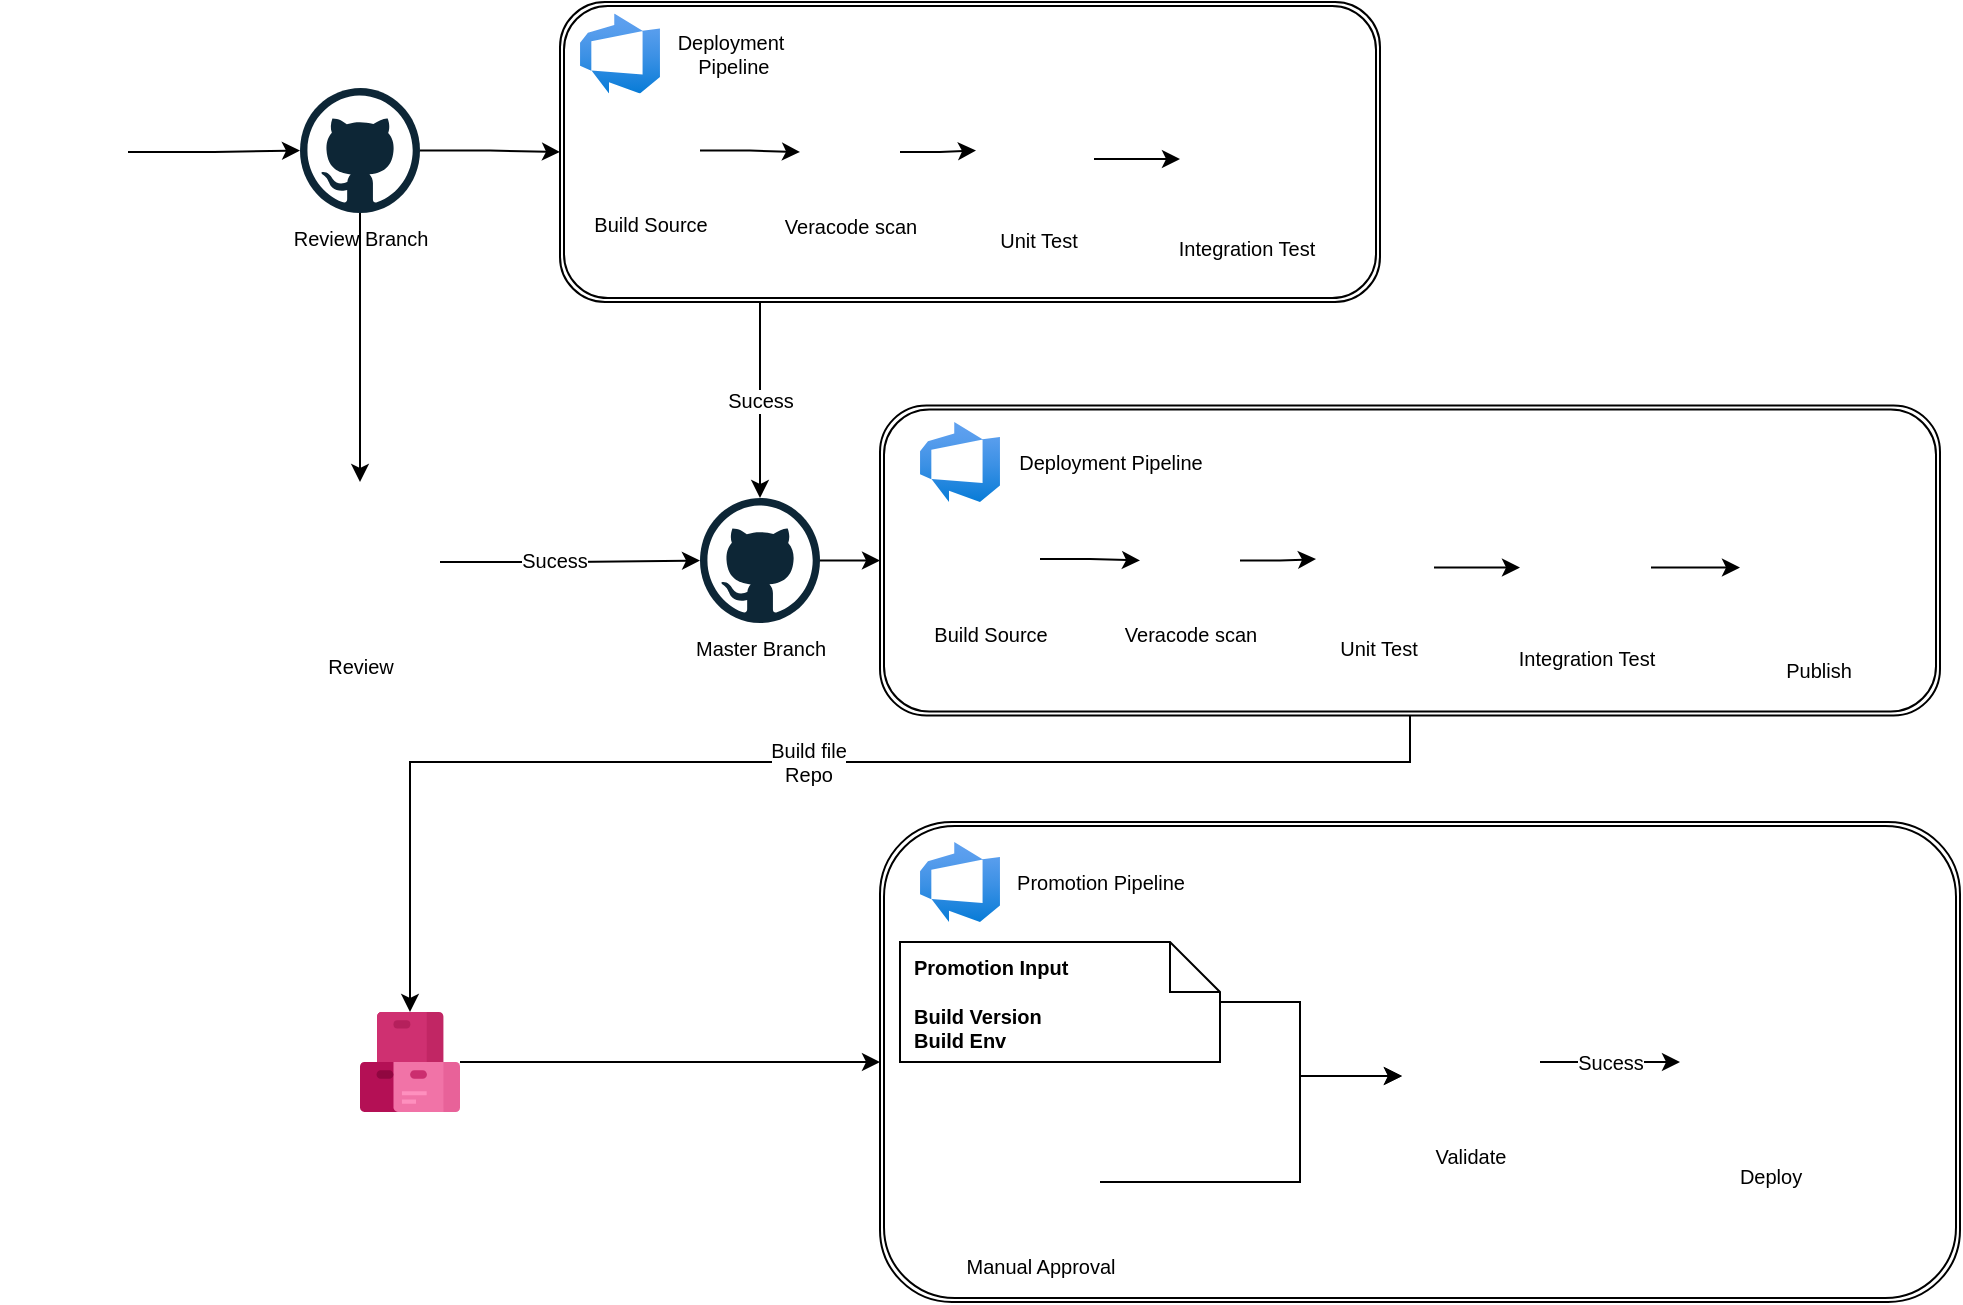 <mxfile version="15.5.5" type="github">
  <diagram id="Ej70ZjaEq2M4L3pgRUde" name="Page-1">
    <mxGraphModel dx="1422" dy="705" grid="1" gridSize="10" guides="1" tooltips="1" connect="1" arrows="1" fold="1" page="1" pageScale="1" pageWidth="850" pageHeight="1100" math="0" shadow="0">
      <root>
        <mxCell id="0" />
        <mxCell id="1" parent="0" />
        <mxCell id="VzXeBZxzgqzsdJ8qDBCJ-18" style="edgeStyle=orthogonalEdgeStyle;rounded=0;orthogonalLoop=1;jettySize=auto;html=1;fontSize=10;" edge="1" parent="1" source="VzXeBZxzgqzsdJ8qDBCJ-8" target="VzXeBZxzgqzsdJ8qDBCJ-17">
          <mxGeometry relative="1" as="geometry" />
        </mxCell>
        <mxCell id="VzXeBZxzgqzsdJ8qDBCJ-8" value="" style="shape=image;html=1;verticalAlign=top;verticalLabelPosition=bottom;labelBackgroundColor=#ffffff;imageAspect=0;aspect=fixed;image=https://cdn4.iconfinder.com/data/icons/thin-line-icons-for-seo-and-development-1/64/seo_programming-128.png;fontSize=10;" vertex="1" parent="1">
          <mxGeometry x="100" y="173" width="64" height="64" as="geometry" />
        </mxCell>
        <mxCell id="VzXeBZxzgqzsdJ8qDBCJ-21" style="edgeStyle=orthogonalEdgeStyle;rounded=0;orthogonalLoop=1;jettySize=auto;html=1;entryX=0;entryY=0.5;entryDx=0;entryDy=0;fontSize=10;" edge="1" parent="1" source="VzXeBZxzgqzsdJ8qDBCJ-17" target="VzXeBZxzgqzsdJ8qDBCJ-19">
          <mxGeometry relative="1" as="geometry" />
        </mxCell>
        <mxCell id="VzXeBZxzgqzsdJ8qDBCJ-26" style="edgeStyle=orthogonalEdgeStyle;rounded=0;orthogonalLoop=1;jettySize=auto;html=1;fontSize=10;" edge="1" parent="1" source="VzXeBZxzgqzsdJ8qDBCJ-17" target="VzXeBZxzgqzsdJ8qDBCJ-25">
          <mxGeometry relative="1" as="geometry" />
        </mxCell>
        <mxCell id="VzXeBZxzgqzsdJ8qDBCJ-17" value="Review Branch" style="dashed=0;outlineConnect=0;html=1;align=center;labelPosition=center;verticalLabelPosition=bottom;verticalAlign=top;shape=mxgraph.weblogos.github;fontSize=10;" vertex="1" parent="1">
          <mxGeometry x="250" y="173" width="60" height="62.5" as="geometry" />
        </mxCell>
        <mxCell id="VzXeBZxzgqzsdJ8qDBCJ-37" value="Sucess" style="edgeStyle=orthogonalEdgeStyle;rounded=0;orthogonalLoop=1;jettySize=auto;html=1;fontSize=10;" edge="1" parent="1" source="VzXeBZxzgqzsdJ8qDBCJ-19" target="VzXeBZxzgqzsdJ8qDBCJ-36">
          <mxGeometry relative="1" as="geometry">
            <Array as="points">
              <mxPoint x="480" y="310" />
              <mxPoint x="480" y="310" />
            </Array>
          </mxGeometry>
        </mxCell>
        <mxCell id="VzXeBZxzgqzsdJ8qDBCJ-19" value="" style="shape=ext;double=1;rounded=1;whiteSpace=wrap;html=1;fontSize=10;" vertex="1" parent="1">
          <mxGeometry x="380" y="130" width="410" height="150" as="geometry" />
        </mxCell>
        <mxCell id="VzXeBZxzgqzsdJ8qDBCJ-24" style="edgeStyle=orthogonalEdgeStyle;rounded=0;orthogonalLoop=1;jettySize=auto;html=1;entryX=0;entryY=0.5;entryDx=0;entryDy=0;fontSize=10;" edge="1" parent="1" source="VzXeBZxzgqzsdJ8qDBCJ-22" target="VzXeBZxzgqzsdJ8qDBCJ-23">
          <mxGeometry relative="1" as="geometry" />
        </mxCell>
        <mxCell id="VzXeBZxzgqzsdJ8qDBCJ-22" value="Build Source" style="shape=image;html=1;verticalAlign=top;verticalLabelPosition=bottom;labelBackgroundColor=#ffffff;imageAspect=0;aspect=fixed;image=https://cdn3.iconfinder.com/data/icons/filled-construction-1/64/Artboard_18-128.png;fontSize=10;" vertex="1" parent="1">
          <mxGeometry x="400" y="179.25" width="50" height="50" as="geometry" />
        </mxCell>
        <mxCell id="VzXeBZxzgqzsdJ8qDBCJ-28" style="edgeStyle=orthogonalEdgeStyle;rounded=0;orthogonalLoop=1;jettySize=auto;html=1;fontSize=10;" edge="1" parent="1" source="VzXeBZxzgqzsdJ8qDBCJ-23">
          <mxGeometry relative="1" as="geometry">
            <mxPoint x="588" y="204.3" as="targetPoint" />
          </mxGeometry>
        </mxCell>
        <mxCell id="VzXeBZxzgqzsdJ8qDBCJ-23" value="Veracode scan" style="shape=image;html=1;verticalAlign=top;verticalLabelPosition=bottom;labelBackgroundColor=#ffffff;imageAspect=0;aspect=fixed;image=https://cdn2.iconfinder.com/data/icons/analytic-investment-and-balanced-scorecard/512/433_3d_dimensional_holographic_scan_scanner_3d_print_printing-128.png;fontSize=10;" vertex="1" parent="1">
          <mxGeometry x="500" y="180" width="50" height="50" as="geometry" />
        </mxCell>
        <mxCell id="VzXeBZxzgqzsdJ8qDBCJ-38" style="edgeStyle=orthogonalEdgeStyle;rounded=0;orthogonalLoop=1;jettySize=auto;html=1;fontSize=10;" edge="1" parent="1" source="VzXeBZxzgqzsdJ8qDBCJ-25" target="VzXeBZxzgqzsdJ8qDBCJ-36">
          <mxGeometry relative="1" as="geometry" />
        </mxCell>
        <mxCell id="VzXeBZxzgqzsdJ8qDBCJ-40" value="Sucess" style="edgeLabel;html=1;align=center;verticalAlign=middle;resizable=0;points=[];fontSize=10;" vertex="1" connectable="0" parent="VzXeBZxzgqzsdJ8qDBCJ-38">
          <mxGeometry x="-0.131" y="1" relative="1" as="geometry">
            <mxPoint as="offset" />
          </mxGeometry>
        </mxCell>
        <mxCell id="VzXeBZxzgqzsdJ8qDBCJ-25" value="Review" style="shape=image;html=1;verticalAlign=top;verticalLabelPosition=bottom;labelBackgroundColor=#ffffff;imageAspect=0;aspect=fixed;image=https://cdn3.iconfinder.com/data/icons/customer-support-24/64/customer-satisfaction-system-review-evaluation-128.png;fontSize=10;" vertex="1" parent="1">
          <mxGeometry x="240" y="370" width="80" height="80" as="geometry" />
        </mxCell>
        <mxCell id="VzXeBZxzgqzsdJ8qDBCJ-35" style="edgeStyle=orthogonalEdgeStyle;rounded=0;orthogonalLoop=1;jettySize=auto;html=1;entryX=0;entryY=0.5;entryDx=0;entryDy=0;fontSize=10;" edge="1" parent="1" source="VzXeBZxzgqzsdJ8qDBCJ-29" target="VzXeBZxzgqzsdJ8qDBCJ-32">
          <mxGeometry relative="1" as="geometry" />
        </mxCell>
        <mxCell id="VzXeBZxzgqzsdJ8qDBCJ-29" value="Unit Test" style="shape=image;html=1;verticalAlign=top;verticalLabelPosition=bottom;labelBackgroundColor=#ffffff;imageAspect=0;aspect=fixed;image=https://cdn0.iconfinder.com/data/icons/gcons-2/21/test1-128.png;fontSize=10;" vertex="1" parent="1">
          <mxGeometry x="590" y="180" width="57" height="57" as="geometry" />
        </mxCell>
        <mxCell id="VzXeBZxzgqzsdJ8qDBCJ-32" value="Integration Test" style="shape=image;html=1;verticalAlign=top;verticalLabelPosition=bottom;labelBackgroundColor=#ffffff;imageAspect=0;aspect=fixed;image=https://cdn0.iconfinder.com/data/icons/font-awesome-solid-vol-1/640/cogs-128.png;fontSize=10;" vertex="1" parent="1">
          <mxGeometry x="690" y="175.75" width="65.5" height="65.5" as="geometry" />
        </mxCell>
        <mxCell id="VzXeBZxzgqzsdJ8qDBCJ-62" style="edgeStyle=orthogonalEdgeStyle;rounded=0;orthogonalLoop=1;jettySize=auto;html=1;fontSize=10;" edge="1" parent="1" source="VzXeBZxzgqzsdJ8qDBCJ-36" target="VzXeBZxzgqzsdJ8qDBCJ-53">
          <mxGeometry relative="1" as="geometry" />
        </mxCell>
        <mxCell id="VzXeBZxzgqzsdJ8qDBCJ-36" value="Master Branch" style="dashed=0;outlineConnect=0;html=1;align=center;labelPosition=center;verticalLabelPosition=bottom;verticalAlign=top;shape=mxgraph.weblogos.github;fontSize=10;" vertex="1" parent="1">
          <mxGeometry x="450" y="378" width="60" height="62.5" as="geometry" />
        </mxCell>
        <mxCell id="VzXeBZxzgqzsdJ8qDBCJ-41" value="" style="aspect=fixed;html=1;points=[];align=center;image;fontSize=12;image=img/lib/azure2/devops/Azure_DevOps.svg;" vertex="1" parent="1">
          <mxGeometry x="390" y="135.75" width="40" height="40" as="geometry" />
        </mxCell>
        <mxCell id="VzXeBZxzgqzsdJ8qDBCJ-86" value="Build file &lt;br&gt;Repo" style="edgeStyle=orthogonalEdgeStyle;rounded=0;orthogonalLoop=1;jettySize=auto;html=1;fontSize=10;" edge="1" parent="1" source="VzXeBZxzgqzsdJ8qDBCJ-53" target="VzXeBZxzgqzsdJ8qDBCJ-85">
          <mxGeometry relative="1" as="geometry">
            <Array as="points">
              <mxPoint x="805" y="510" />
              <mxPoint x="305" y="510" />
            </Array>
          </mxGeometry>
        </mxCell>
        <mxCell id="VzXeBZxzgqzsdJ8qDBCJ-53" value="" style="shape=ext;double=1;rounded=1;whiteSpace=wrap;html=1;fontSize=10;" vertex="1" parent="1">
          <mxGeometry x="540" y="331.75" width="530" height="155" as="geometry" />
        </mxCell>
        <mxCell id="VzXeBZxzgqzsdJ8qDBCJ-54" style="edgeStyle=orthogonalEdgeStyle;rounded=0;orthogonalLoop=1;jettySize=auto;html=1;entryX=0;entryY=0.5;entryDx=0;entryDy=0;fontSize=10;" edge="1" parent="1" source="VzXeBZxzgqzsdJ8qDBCJ-55" target="VzXeBZxzgqzsdJ8qDBCJ-57">
          <mxGeometry relative="1" as="geometry" />
        </mxCell>
        <mxCell id="VzXeBZxzgqzsdJ8qDBCJ-55" value="Build Source" style="shape=image;html=1;verticalAlign=top;verticalLabelPosition=bottom;labelBackgroundColor=#ffffff;imageAspect=0;aspect=fixed;image=https://cdn3.iconfinder.com/data/icons/filled-construction-1/64/Artboard_18-128.png;fontSize=10;" vertex="1" parent="1">
          <mxGeometry x="570" y="383.5" width="50" height="50" as="geometry" />
        </mxCell>
        <mxCell id="VzXeBZxzgqzsdJ8qDBCJ-56" style="edgeStyle=orthogonalEdgeStyle;rounded=0;orthogonalLoop=1;jettySize=auto;html=1;fontSize=10;" edge="1" parent="1" source="VzXeBZxzgqzsdJ8qDBCJ-57">
          <mxGeometry relative="1" as="geometry">
            <mxPoint x="758" y="408.55" as="targetPoint" />
          </mxGeometry>
        </mxCell>
        <mxCell id="VzXeBZxzgqzsdJ8qDBCJ-57" value="Veracode scan" style="shape=image;html=1;verticalAlign=top;verticalLabelPosition=bottom;labelBackgroundColor=#ffffff;imageAspect=0;aspect=fixed;image=https://cdn2.iconfinder.com/data/icons/analytic-investment-and-balanced-scorecard/512/433_3d_dimensional_holographic_scan_scanner_3d_print_printing-128.png;fontSize=10;" vertex="1" parent="1">
          <mxGeometry x="670" y="384.25" width="50" height="50" as="geometry" />
        </mxCell>
        <mxCell id="VzXeBZxzgqzsdJ8qDBCJ-58" style="edgeStyle=orthogonalEdgeStyle;rounded=0;orthogonalLoop=1;jettySize=auto;html=1;entryX=0;entryY=0.5;entryDx=0;entryDy=0;fontSize=10;" edge="1" parent="1" source="VzXeBZxzgqzsdJ8qDBCJ-59" target="VzXeBZxzgqzsdJ8qDBCJ-60">
          <mxGeometry relative="1" as="geometry" />
        </mxCell>
        <mxCell id="VzXeBZxzgqzsdJ8qDBCJ-59" value="Unit Test" style="shape=image;html=1;verticalAlign=top;verticalLabelPosition=bottom;labelBackgroundColor=#ffffff;imageAspect=0;aspect=fixed;image=https://cdn0.iconfinder.com/data/icons/gcons-2/21/test1-128.png;fontSize=10;" vertex="1" parent="1">
          <mxGeometry x="760" y="384.25" width="57" height="57" as="geometry" />
        </mxCell>
        <mxCell id="VzXeBZxzgqzsdJ8qDBCJ-66" style="edgeStyle=orthogonalEdgeStyle;rounded=0;orthogonalLoop=1;jettySize=auto;html=1;fontSize=10;" edge="1" parent="1" source="VzXeBZxzgqzsdJ8qDBCJ-60" target="VzXeBZxzgqzsdJ8qDBCJ-64">
          <mxGeometry relative="1" as="geometry" />
        </mxCell>
        <mxCell id="VzXeBZxzgqzsdJ8qDBCJ-60" value="Integration Test" style="shape=image;html=1;verticalAlign=top;verticalLabelPosition=bottom;labelBackgroundColor=#ffffff;imageAspect=0;aspect=fixed;image=https://cdn0.iconfinder.com/data/icons/font-awesome-solid-vol-1/640/cogs-128.png;fontSize=10;" vertex="1" parent="1">
          <mxGeometry x="860" y="380" width="65.5" height="65.5" as="geometry" />
        </mxCell>
        <mxCell id="VzXeBZxzgqzsdJ8qDBCJ-61" value="" style="aspect=fixed;html=1;points=[];align=center;image;fontSize=12;image=img/lib/azure2/devops/Azure_DevOps.svg;" vertex="1" parent="1">
          <mxGeometry x="560" y="340" width="40" height="40" as="geometry" />
        </mxCell>
        <mxCell id="VzXeBZxzgqzsdJ8qDBCJ-64" value="Publish" style="shape=image;html=1;verticalAlign=top;verticalLabelPosition=bottom;labelBackgroundColor=#ffffff;imageAspect=0;aspect=fixed;image=https://cdn3.iconfinder.com/data/icons/software-engineering-and-video-gaming/512/602_Launch_mission_shuttle_startup_publish-128.png;fontSize=10;" vertex="1" parent="1">
          <mxGeometry x="970" y="374" width="77.5" height="77.5" as="geometry" />
        </mxCell>
        <mxCell id="VzXeBZxzgqzsdJ8qDBCJ-68" value="" style="shape=ext;double=1;rounded=1;whiteSpace=wrap;html=1;fontSize=10;" vertex="1" parent="1">
          <mxGeometry x="540" y="540" width="540" height="240" as="geometry" />
        </mxCell>
        <mxCell id="VzXeBZxzgqzsdJ8qDBCJ-80" style="edgeStyle=orthogonalEdgeStyle;rounded=0;orthogonalLoop=1;jettySize=auto;html=1;entryX=0.014;entryY=0.6;entryDx=0;entryDy=0;entryPerimeter=0;fontSize=10;" edge="1" parent="1" source="VzXeBZxzgqzsdJ8qDBCJ-71" target="VzXeBZxzgqzsdJ8qDBCJ-79">
          <mxGeometry relative="1" as="geometry">
            <Array as="points">
              <mxPoint x="750" y="630" />
              <mxPoint x="750" y="667" />
            </Array>
          </mxGeometry>
        </mxCell>
        <mxCell id="VzXeBZxzgqzsdJ8qDBCJ-71" value="&lt;b&gt;Build Version&lt;br&gt;Build Env&amp;nbsp;&lt;/b&gt;" style="shape=note2;boundedLbl=1;whiteSpace=wrap;html=1;size=25;verticalAlign=top;align=left;spacingLeft=5;fontSize=10;" vertex="1" parent="1">
          <mxGeometry x="550" y="600" width="160" height="60" as="geometry" />
        </mxCell>
        <mxCell id="VzXeBZxzgqzsdJ8qDBCJ-72" value="Promotion Input" style="resizeWidth=1;part=1;strokeColor=none;fillColor=none;align=left;spacingLeft=5;fontSize=10;fontStyle=1" vertex="1" parent="VzXeBZxzgqzsdJ8qDBCJ-71">
          <mxGeometry width="160" height="25" relative="1" as="geometry" />
        </mxCell>
        <mxCell id="VzXeBZxzgqzsdJ8qDBCJ-73" value="Deployment&lt;br&gt;&amp;nbsp;Pipeline" style="text;html=1;align=center;verticalAlign=middle;resizable=0;points=[];autosize=1;strokeColor=none;fillColor=none;fontSize=10;" vertex="1" parent="1">
          <mxGeometry x="430" y="140.75" width="70" height="30" as="geometry" />
        </mxCell>
        <mxCell id="VzXeBZxzgqzsdJ8qDBCJ-74" value="Deployment Pipeline" style="text;html=1;align=center;verticalAlign=middle;resizable=0;points=[];autosize=1;strokeColor=none;fillColor=none;fontSize=10;" vertex="1" parent="1">
          <mxGeometry x="600" y="350" width="110" height="20" as="geometry" />
        </mxCell>
        <mxCell id="VzXeBZxzgqzsdJ8qDBCJ-76" value="" style="aspect=fixed;html=1;points=[];align=center;image;fontSize=12;image=img/lib/azure2/devops/Azure_DevOps.svg;" vertex="1" parent="1">
          <mxGeometry x="560" y="550" width="40" height="40" as="geometry" />
        </mxCell>
        <mxCell id="VzXeBZxzgqzsdJ8qDBCJ-77" value="Promotion Pipeline" style="text;html=1;align=center;verticalAlign=middle;resizable=0;points=[];autosize=1;strokeColor=none;fillColor=none;fontSize=10;" vertex="1" parent="1">
          <mxGeometry x="600" y="560" width="100" height="20" as="geometry" />
        </mxCell>
        <mxCell id="VzXeBZxzgqzsdJ8qDBCJ-81" style="edgeStyle=orthogonalEdgeStyle;rounded=0;orthogonalLoop=1;jettySize=auto;html=1;entryX=0.014;entryY=0.6;entryDx=0;entryDy=0;entryPerimeter=0;fontSize=10;" edge="1" parent="1" source="VzXeBZxzgqzsdJ8qDBCJ-78" target="VzXeBZxzgqzsdJ8qDBCJ-79">
          <mxGeometry relative="1" as="geometry">
            <Array as="points">
              <mxPoint x="750" y="720" />
              <mxPoint x="750" y="667" />
            </Array>
          </mxGeometry>
        </mxCell>
        <mxCell id="VzXeBZxzgqzsdJ8qDBCJ-78" value="Manual Approval" style="shape=image;html=1;verticalAlign=top;verticalLabelPosition=bottom;labelBackgroundColor=#ffffff;imageAspect=0;aspect=fixed;image=https://cdn4.iconfinder.com/data/icons/music-ui-solid-24px/24/tick_success_done_valid-2-128.png;fontSize=10;" vertex="1" parent="1">
          <mxGeometry x="590" y="690" width="60" height="60" as="geometry" />
        </mxCell>
        <mxCell id="VzXeBZxzgqzsdJ8qDBCJ-83" value="Sucess" style="edgeStyle=orthogonalEdgeStyle;rounded=0;orthogonalLoop=1;jettySize=auto;html=1;entryX=0;entryY=0.5;entryDx=0;entryDy=0;fontSize=10;" edge="1" parent="1" source="VzXeBZxzgqzsdJ8qDBCJ-79" target="VzXeBZxzgqzsdJ8qDBCJ-82">
          <mxGeometry relative="1" as="geometry" />
        </mxCell>
        <mxCell id="VzXeBZxzgqzsdJ8qDBCJ-79" value="Validate" style="shape=image;html=1;verticalAlign=top;verticalLabelPosition=bottom;labelBackgroundColor=#ffffff;imageAspect=0;aspect=fixed;image=https://cdn1.iconfinder.com/data/icons/material-core/20/check-circle-outline-128.png;fontSize=10;" vertex="1" parent="1">
          <mxGeometry x="800" y="625" width="70" height="70" as="geometry" />
        </mxCell>
        <mxCell id="VzXeBZxzgqzsdJ8qDBCJ-82" value="Deploy" style="shape=image;html=1;verticalAlign=top;verticalLabelPosition=bottom;labelBackgroundColor=#ffffff;imageAspect=0;aspect=fixed;image=https://cdn2.iconfinder.com/data/icons/competitive-strategy-and-corporate-training/512/730_management_process_production_task_work_Business_Management-128.png;fontSize=10;" vertex="1" parent="1">
          <mxGeometry x="940" y="615" width="90" height="90" as="geometry" />
        </mxCell>
        <mxCell id="VzXeBZxzgqzsdJ8qDBCJ-89" style="edgeStyle=orthogonalEdgeStyle;rounded=0;orthogonalLoop=1;jettySize=auto;html=1;entryX=0;entryY=0.5;entryDx=0;entryDy=0;fontSize=10;" edge="1" parent="1" source="VzXeBZxzgqzsdJ8qDBCJ-85" target="VzXeBZxzgqzsdJ8qDBCJ-68">
          <mxGeometry relative="1" as="geometry" />
        </mxCell>
        <mxCell id="VzXeBZxzgqzsdJ8qDBCJ-85" value="" style="sketch=0;aspect=fixed;html=1;points=[];align=center;image;fontSize=12;image=img/lib/mscae/Azure_Artifacts.svg;" vertex="1" parent="1">
          <mxGeometry x="280" y="635" width="50" height="50" as="geometry" />
        </mxCell>
      </root>
    </mxGraphModel>
  </diagram>
</mxfile>
